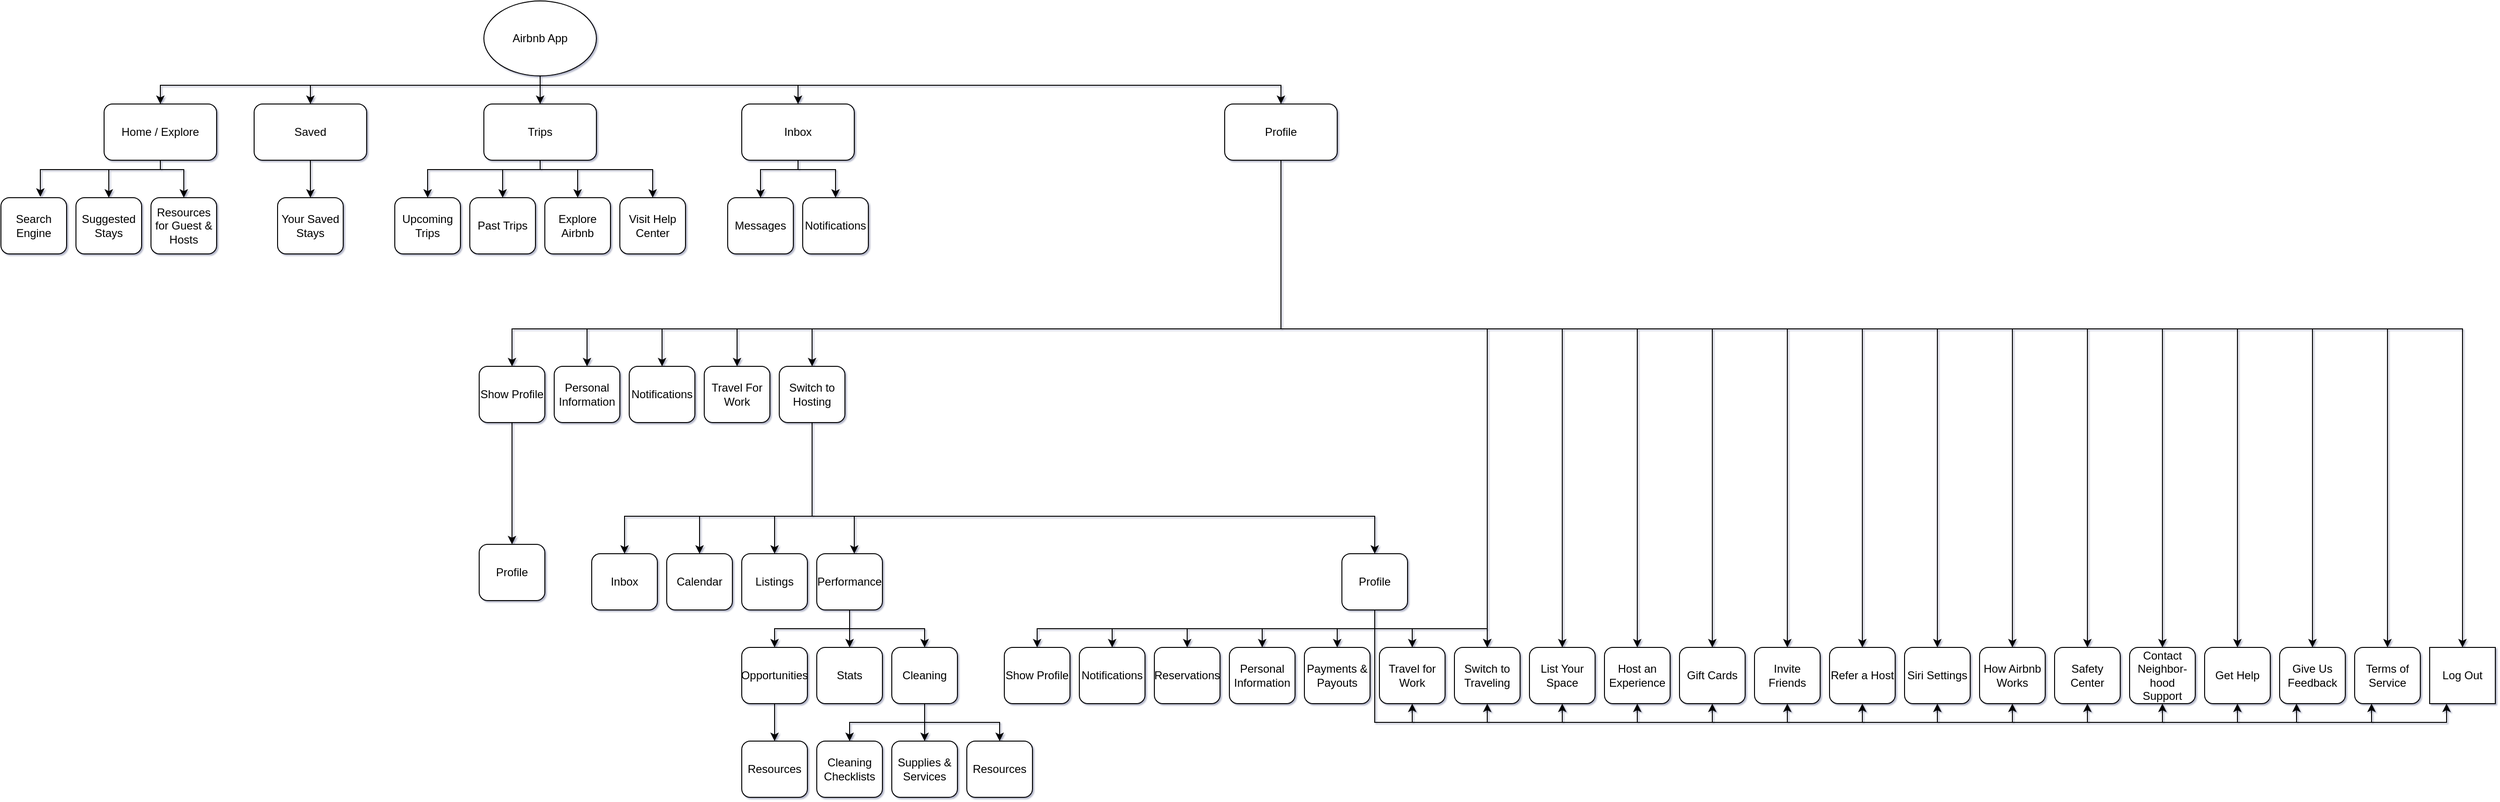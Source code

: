 <mxfile version="14.4.2" type="github">
  <diagram id="4nkO9qOmHx8bbRtUlVCW" name="Page-1">
    <mxGraphModel dx="3855" dy="1923" grid="0" gridSize="10" guides="1" tooltips="1" connect="1" arrows="1" fold="1" page="1" pageScale="1" pageWidth="300" pageHeight="350" math="0" shadow="1">
      <root>
        <mxCell id="0" />
        <mxCell id="1" parent="0" />
        <mxCell id="vv1z8L2qctmy59TaC0D9-57" style="edgeStyle=orthogonalEdgeStyle;rounded=0;orthogonalLoop=1;jettySize=auto;html=1;exitX=0.5;exitY=1;exitDx=0;exitDy=0;" edge="1" parent="1" source="vv1z8L2qctmy59TaC0D9-1" target="vv1z8L2qctmy59TaC0D9-5">
          <mxGeometry relative="1" as="geometry" />
        </mxCell>
        <mxCell id="vv1z8L2qctmy59TaC0D9-58" style="edgeStyle=orthogonalEdgeStyle;rounded=0;orthogonalLoop=1;jettySize=auto;html=1;exitX=0.5;exitY=1;exitDx=0;exitDy=0;entryX=0.5;entryY=0;entryDx=0;entryDy=0;" edge="1" parent="1" source="vv1z8L2qctmy59TaC0D9-1" target="vv1z8L2qctmy59TaC0D9-3">
          <mxGeometry relative="1" as="geometry">
            <Array as="points">
              <mxPoint x="420" y="140" />
              <mxPoint x="15" y="140" />
            </Array>
          </mxGeometry>
        </mxCell>
        <mxCell id="vv1z8L2qctmy59TaC0D9-60" style="edgeStyle=orthogonalEdgeStyle;rounded=0;orthogonalLoop=1;jettySize=auto;html=1;exitX=0.5;exitY=1;exitDx=0;exitDy=0;entryX=0.5;entryY=0;entryDx=0;entryDy=0;" edge="1" parent="1" source="vv1z8L2qctmy59TaC0D9-1" target="vv1z8L2qctmy59TaC0D9-4">
          <mxGeometry relative="1" as="geometry">
            <Array as="points">
              <mxPoint x="420" y="140" />
              <mxPoint x="175" y="140" />
            </Array>
          </mxGeometry>
        </mxCell>
        <mxCell id="vv1z8L2qctmy59TaC0D9-61" style="edgeStyle=orthogonalEdgeStyle;rounded=0;orthogonalLoop=1;jettySize=auto;html=1;exitX=0.5;exitY=1;exitDx=0;exitDy=0;" edge="1" parent="1" source="vv1z8L2qctmy59TaC0D9-1" target="vv1z8L2qctmy59TaC0D9-7">
          <mxGeometry relative="1" as="geometry">
            <Array as="points">
              <mxPoint x="420" y="140" />
              <mxPoint x="1210" y="140" />
            </Array>
          </mxGeometry>
        </mxCell>
        <mxCell id="vv1z8L2qctmy59TaC0D9-62" style="edgeStyle=orthogonalEdgeStyle;rounded=0;orthogonalLoop=1;jettySize=auto;html=1;exitX=0.5;exitY=1;exitDx=0;exitDy=0;entryX=0.5;entryY=0;entryDx=0;entryDy=0;" edge="1" parent="1" source="vv1z8L2qctmy59TaC0D9-1" target="vv1z8L2qctmy59TaC0D9-6">
          <mxGeometry relative="1" as="geometry">
            <Array as="points">
              <mxPoint x="420" y="140" />
              <mxPoint x="695" y="140" />
            </Array>
          </mxGeometry>
        </mxCell>
        <mxCell id="vv1z8L2qctmy59TaC0D9-1" value="Airbnb App" style="ellipse;whiteSpace=wrap;html=1;" vertex="1" parent="1">
          <mxGeometry x="360" y="50" width="120" height="80" as="geometry" />
        </mxCell>
        <mxCell id="vv1z8L2qctmy59TaC0D9-11" style="edgeStyle=orthogonalEdgeStyle;rounded=0;orthogonalLoop=1;jettySize=auto;html=1;exitX=0.5;exitY=1;exitDx=0;exitDy=0;entryX=0.6;entryY=-0.017;entryDx=0;entryDy=0;entryPerimeter=0;" edge="1" parent="1" source="vv1z8L2qctmy59TaC0D9-3" target="vv1z8L2qctmy59TaC0D9-8">
          <mxGeometry relative="1" as="geometry">
            <Array as="points">
              <mxPoint x="15" y="230" />
              <mxPoint x="-113" y="230" />
            </Array>
          </mxGeometry>
        </mxCell>
        <mxCell id="vv1z8L2qctmy59TaC0D9-12" style="edgeStyle=orthogonalEdgeStyle;rounded=0;orthogonalLoop=1;jettySize=auto;html=1;exitX=0.5;exitY=1;exitDx=0;exitDy=0;entryX=0.5;entryY=0;entryDx=0;entryDy=0;" edge="1" parent="1" source="vv1z8L2qctmy59TaC0D9-3" target="vv1z8L2qctmy59TaC0D9-9">
          <mxGeometry relative="1" as="geometry">
            <Array as="points">
              <mxPoint x="15" y="230" />
              <mxPoint x="-40" y="230" />
            </Array>
          </mxGeometry>
        </mxCell>
        <mxCell id="vv1z8L2qctmy59TaC0D9-15" style="edgeStyle=orthogonalEdgeStyle;rounded=0;orthogonalLoop=1;jettySize=auto;html=1;exitX=0.5;exitY=1;exitDx=0;exitDy=0;" edge="1" parent="1" source="vv1z8L2qctmy59TaC0D9-3" target="vv1z8L2qctmy59TaC0D9-10">
          <mxGeometry relative="1" as="geometry">
            <Array as="points">
              <mxPoint x="15" y="230" />
              <mxPoint x="40" y="230" />
            </Array>
          </mxGeometry>
        </mxCell>
        <mxCell id="vv1z8L2qctmy59TaC0D9-3" value="Home / Explore" style="rounded=1;whiteSpace=wrap;html=1;" vertex="1" parent="1">
          <mxGeometry x="-45" y="160" width="120" height="60" as="geometry" />
        </mxCell>
        <mxCell id="vv1z8L2qctmy59TaC0D9-56" style="edgeStyle=orthogonalEdgeStyle;rounded=0;orthogonalLoop=1;jettySize=auto;html=1;exitX=0.5;exitY=1;exitDx=0;exitDy=0;entryX=0.5;entryY=0;entryDx=0;entryDy=0;" edge="1" parent="1" source="vv1z8L2qctmy59TaC0D9-4" target="vv1z8L2qctmy59TaC0D9-16">
          <mxGeometry relative="1" as="geometry" />
        </mxCell>
        <mxCell id="vv1z8L2qctmy59TaC0D9-4" value="Saved" style="rounded=1;whiteSpace=wrap;html=1;" vertex="1" parent="1">
          <mxGeometry x="115" y="160" width="120" height="60" as="geometry" />
        </mxCell>
        <mxCell id="vv1z8L2qctmy59TaC0D9-59" value="" style="edgeStyle=orthogonalEdgeStyle;rounded=0;orthogonalLoop=1;jettySize=auto;html=1;" edge="1" parent="1" source="vv1z8L2qctmy59TaC0D9-5" target="vv1z8L2qctmy59TaC0D9-18">
          <mxGeometry relative="1" as="geometry">
            <Array as="points">
              <mxPoint x="420" y="230" />
              <mxPoint x="380" y="230" />
            </Array>
          </mxGeometry>
        </mxCell>
        <mxCell id="vv1z8L2qctmy59TaC0D9-63" style="edgeStyle=orthogonalEdgeStyle;rounded=0;orthogonalLoop=1;jettySize=auto;html=1;exitX=0.5;exitY=1;exitDx=0;exitDy=0;entryX=0.5;entryY=0;entryDx=0;entryDy=0;" edge="1" parent="1" source="vv1z8L2qctmy59TaC0D9-5" target="vv1z8L2qctmy59TaC0D9-17">
          <mxGeometry relative="1" as="geometry">
            <Array as="points">
              <mxPoint x="420" y="230" />
              <mxPoint x="300" y="230" />
            </Array>
          </mxGeometry>
        </mxCell>
        <mxCell id="vv1z8L2qctmy59TaC0D9-64" style="edgeStyle=orthogonalEdgeStyle;rounded=0;orthogonalLoop=1;jettySize=auto;html=1;exitX=0.5;exitY=1;exitDx=0;exitDy=0;entryX=0.5;entryY=0;entryDx=0;entryDy=0;" edge="1" parent="1" source="vv1z8L2qctmy59TaC0D9-5" target="vv1z8L2qctmy59TaC0D9-19">
          <mxGeometry relative="1" as="geometry">
            <Array as="points">
              <mxPoint x="420" y="230" />
              <mxPoint x="460" y="230" />
            </Array>
          </mxGeometry>
        </mxCell>
        <mxCell id="vv1z8L2qctmy59TaC0D9-65" style="edgeStyle=orthogonalEdgeStyle;rounded=0;orthogonalLoop=1;jettySize=auto;html=1;exitX=0.5;exitY=1;exitDx=0;exitDy=0;entryX=0.5;entryY=0;entryDx=0;entryDy=0;" edge="1" parent="1" source="vv1z8L2qctmy59TaC0D9-5" target="vv1z8L2qctmy59TaC0D9-20">
          <mxGeometry relative="1" as="geometry">
            <Array as="points">
              <mxPoint x="420" y="230" />
              <mxPoint x="540" y="230" />
            </Array>
          </mxGeometry>
        </mxCell>
        <mxCell id="vv1z8L2qctmy59TaC0D9-5" value="Trips" style="rounded=1;whiteSpace=wrap;html=1;" vertex="1" parent="1">
          <mxGeometry x="360" y="160" width="120" height="60" as="geometry" />
        </mxCell>
        <mxCell id="vv1z8L2qctmy59TaC0D9-66" style="edgeStyle=orthogonalEdgeStyle;rounded=0;orthogonalLoop=1;jettySize=auto;html=1;entryX=0.5;entryY=0;entryDx=0;entryDy=0;" edge="1" parent="1" target="vv1z8L2qctmy59TaC0D9-21">
          <mxGeometry relative="1" as="geometry">
            <mxPoint x="695" y="230" as="sourcePoint" />
            <Array as="points">
              <mxPoint x="695" y="230" />
              <mxPoint x="655" y="230" />
            </Array>
          </mxGeometry>
        </mxCell>
        <mxCell id="vv1z8L2qctmy59TaC0D9-67" style="edgeStyle=orthogonalEdgeStyle;rounded=0;orthogonalLoop=1;jettySize=auto;html=1;exitX=0.5;exitY=1;exitDx=0;exitDy=0;" edge="1" parent="1" source="vv1z8L2qctmy59TaC0D9-6" target="vv1z8L2qctmy59TaC0D9-22">
          <mxGeometry relative="1" as="geometry">
            <mxPoint x="695" y="240" as="sourcePoint" />
            <Array as="points">
              <mxPoint x="695" y="230" />
              <mxPoint x="735" y="230" />
            </Array>
          </mxGeometry>
        </mxCell>
        <mxCell id="vv1z8L2qctmy59TaC0D9-6" value="Inbox" style="rounded=1;whiteSpace=wrap;html=1;" vertex="1" parent="1">
          <mxGeometry x="635" y="160" width="120" height="60" as="geometry" />
        </mxCell>
        <mxCell id="vv1z8L2qctmy59TaC0D9-68" style="edgeStyle=orthogonalEdgeStyle;rounded=0;orthogonalLoop=1;jettySize=auto;html=1;exitX=0.5;exitY=1;exitDx=0;exitDy=0;" edge="1" parent="1" source="vv1z8L2qctmy59TaC0D9-7" target="vv1z8L2qctmy59TaC0D9-25">
          <mxGeometry relative="1" as="geometry">
            <Array as="points">
              <mxPoint x="1210" y="400" />
              <mxPoint x="390" y="400" />
            </Array>
          </mxGeometry>
        </mxCell>
        <mxCell id="vv1z8L2qctmy59TaC0D9-69" style="edgeStyle=orthogonalEdgeStyle;rounded=0;orthogonalLoop=1;jettySize=auto;html=1;exitX=0.5;exitY=1;exitDx=0;exitDy=0;entryX=0.5;entryY=0;entryDx=0;entryDy=0;" edge="1" parent="1" source="vv1z8L2qctmy59TaC0D9-7" target="vv1z8L2qctmy59TaC0D9-23">
          <mxGeometry relative="1" as="geometry">
            <Array as="points">
              <mxPoint x="1210" y="400" />
              <mxPoint x="470" y="400" />
            </Array>
          </mxGeometry>
        </mxCell>
        <mxCell id="vv1z8L2qctmy59TaC0D9-70" style="edgeStyle=orthogonalEdgeStyle;rounded=0;orthogonalLoop=1;jettySize=auto;html=1;exitX=0.5;exitY=1;exitDx=0;exitDy=0;" edge="1" parent="1" source="vv1z8L2qctmy59TaC0D9-7" target="vv1z8L2qctmy59TaC0D9-31">
          <mxGeometry relative="1" as="geometry">
            <Array as="points">
              <mxPoint x="1210" y="400" />
              <mxPoint x="550" y="400" />
            </Array>
          </mxGeometry>
        </mxCell>
        <mxCell id="vv1z8L2qctmy59TaC0D9-71" style="edgeStyle=orthogonalEdgeStyle;rounded=0;orthogonalLoop=1;jettySize=auto;html=1;exitX=0.5;exitY=1;exitDx=0;exitDy=0;" edge="1" parent="1" source="vv1z8L2qctmy59TaC0D9-7" target="vv1z8L2qctmy59TaC0D9-33">
          <mxGeometry relative="1" as="geometry">
            <Array as="points">
              <mxPoint x="1210" y="400" />
              <mxPoint x="630" y="400" />
            </Array>
          </mxGeometry>
        </mxCell>
        <mxCell id="vv1z8L2qctmy59TaC0D9-72" style="edgeStyle=orthogonalEdgeStyle;rounded=0;orthogonalLoop=1;jettySize=auto;html=1;exitX=0.5;exitY=1;exitDx=0;exitDy=0;" edge="1" parent="1" source="vv1z8L2qctmy59TaC0D9-7" target="vv1z8L2qctmy59TaC0D9-34">
          <mxGeometry relative="1" as="geometry">
            <Array as="points">
              <mxPoint x="1210" y="400" />
              <mxPoint x="710" y="400" />
            </Array>
          </mxGeometry>
        </mxCell>
        <mxCell id="vv1z8L2qctmy59TaC0D9-73" style="edgeStyle=orthogonalEdgeStyle;rounded=0;orthogonalLoop=1;jettySize=auto;html=1;exitX=0.5;exitY=1;exitDx=0;exitDy=0;" edge="1" parent="1" source="vv1z8L2qctmy59TaC0D9-7" target="vv1z8L2qctmy59TaC0D9-35">
          <mxGeometry relative="1" as="geometry">
            <Array as="points">
              <mxPoint x="1210" y="400" />
              <mxPoint x="1430" y="400" />
            </Array>
          </mxGeometry>
        </mxCell>
        <mxCell id="vv1z8L2qctmy59TaC0D9-74" style="edgeStyle=orthogonalEdgeStyle;rounded=0;orthogonalLoop=1;jettySize=auto;html=1;exitX=0.5;exitY=1;exitDx=0;exitDy=0;" edge="1" parent="1" source="vv1z8L2qctmy59TaC0D9-7" target="vv1z8L2qctmy59TaC0D9-36">
          <mxGeometry relative="1" as="geometry">
            <Array as="points">
              <mxPoint x="1210" y="400" />
              <mxPoint x="1510" y="400" />
            </Array>
          </mxGeometry>
        </mxCell>
        <mxCell id="vv1z8L2qctmy59TaC0D9-75" style="edgeStyle=orthogonalEdgeStyle;rounded=0;orthogonalLoop=1;jettySize=auto;html=1;exitX=0.5;exitY=1;exitDx=0;exitDy=0;" edge="1" parent="1" source="vv1z8L2qctmy59TaC0D9-7" target="vv1z8L2qctmy59TaC0D9-37">
          <mxGeometry relative="1" as="geometry">
            <Array as="points">
              <mxPoint x="1210" y="400" />
              <mxPoint x="1590" y="400" />
            </Array>
          </mxGeometry>
        </mxCell>
        <mxCell id="vv1z8L2qctmy59TaC0D9-76" style="edgeStyle=orthogonalEdgeStyle;rounded=0;orthogonalLoop=1;jettySize=auto;html=1;exitX=0.5;exitY=1;exitDx=0;exitDy=0;" edge="1" parent="1" source="vv1z8L2qctmy59TaC0D9-7" target="vv1z8L2qctmy59TaC0D9-38">
          <mxGeometry relative="1" as="geometry">
            <Array as="points">
              <mxPoint x="1210" y="400" />
              <mxPoint x="1670" y="400" />
            </Array>
          </mxGeometry>
        </mxCell>
        <mxCell id="vv1z8L2qctmy59TaC0D9-77" style="edgeStyle=orthogonalEdgeStyle;rounded=0;orthogonalLoop=1;jettySize=auto;html=1;exitX=0.5;exitY=1;exitDx=0;exitDy=0;entryX=0.5;entryY=0;entryDx=0;entryDy=0;" edge="1" parent="1" source="vv1z8L2qctmy59TaC0D9-7" target="vv1z8L2qctmy59TaC0D9-32">
          <mxGeometry relative="1" as="geometry">
            <Array as="points">
              <mxPoint x="1210" y="400" />
              <mxPoint x="1750" y="400" />
            </Array>
          </mxGeometry>
        </mxCell>
        <mxCell id="vv1z8L2qctmy59TaC0D9-78" style="edgeStyle=orthogonalEdgeStyle;rounded=0;orthogonalLoop=1;jettySize=auto;html=1;exitX=0.5;exitY=1;exitDx=0;exitDy=0;" edge="1" parent="1" source="vv1z8L2qctmy59TaC0D9-7" target="vv1z8L2qctmy59TaC0D9-30">
          <mxGeometry relative="1" as="geometry">
            <Array as="points">
              <mxPoint x="1210" y="400" />
              <mxPoint x="1830" y="400" />
            </Array>
          </mxGeometry>
        </mxCell>
        <mxCell id="vv1z8L2qctmy59TaC0D9-79" style="edgeStyle=orthogonalEdgeStyle;rounded=0;orthogonalLoop=1;jettySize=auto;html=1;exitX=0.5;exitY=1;exitDx=0;exitDy=0;" edge="1" parent="1" source="vv1z8L2qctmy59TaC0D9-7" target="vv1z8L2qctmy59TaC0D9-29">
          <mxGeometry relative="1" as="geometry">
            <Array as="points">
              <mxPoint x="1210" y="400" />
              <mxPoint x="1910" y="400" />
            </Array>
          </mxGeometry>
        </mxCell>
        <mxCell id="vv1z8L2qctmy59TaC0D9-80" style="edgeStyle=orthogonalEdgeStyle;rounded=0;orthogonalLoop=1;jettySize=auto;html=1;exitX=0.5;exitY=1;exitDx=0;exitDy=0;" edge="1" parent="1" source="vv1z8L2qctmy59TaC0D9-7" target="vv1z8L2qctmy59TaC0D9-28">
          <mxGeometry relative="1" as="geometry">
            <Array as="points">
              <mxPoint x="1210" y="400" />
              <mxPoint x="1990" y="400" />
            </Array>
          </mxGeometry>
        </mxCell>
        <mxCell id="vv1z8L2qctmy59TaC0D9-81" style="edgeStyle=orthogonalEdgeStyle;rounded=0;orthogonalLoop=1;jettySize=auto;html=1;exitX=0.5;exitY=1;exitDx=0;exitDy=0;" edge="1" parent="1" source="vv1z8L2qctmy59TaC0D9-7" target="vv1z8L2qctmy59TaC0D9-24">
          <mxGeometry relative="1" as="geometry">
            <Array as="points">
              <mxPoint x="1210" y="400" />
              <mxPoint x="2070" y="400" />
            </Array>
          </mxGeometry>
        </mxCell>
        <mxCell id="vv1z8L2qctmy59TaC0D9-82" style="edgeStyle=orthogonalEdgeStyle;rounded=0;orthogonalLoop=1;jettySize=auto;html=1;exitX=0.5;exitY=1;exitDx=0;exitDy=0;" edge="1" parent="1" source="vv1z8L2qctmy59TaC0D9-7" target="vv1z8L2qctmy59TaC0D9-26">
          <mxGeometry relative="1" as="geometry">
            <Array as="points">
              <mxPoint x="1210" y="400" />
              <mxPoint x="2150" y="400" />
            </Array>
          </mxGeometry>
        </mxCell>
        <mxCell id="vv1z8L2qctmy59TaC0D9-83" style="edgeStyle=orthogonalEdgeStyle;rounded=0;orthogonalLoop=1;jettySize=auto;html=1;exitX=0.5;exitY=1;exitDx=0;exitDy=0;" edge="1" parent="1" source="vv1z8L2qctmy59TaC0D9-7" target="vv1z8L2qctmy59TaC0D9-27">
          <mxGeometry relative="1" as="geometry">
            <Array as="points">
              <mxPoint x="1210" y="400" />
              <mxPoint x="2230" y="400" />
            </Array>
          </mxGeometry>
        </mxCell>
        <mxCell id="vv1z8L2qctmy59TaC0D9-84" style="edgeStyle=orthogonalEdgeStyle;rounded=0;orthogonalLoop=1;jettySize=auto;html=1;exitX=0.5;exitY=1;exitDx=0;exitDy=0;" edge="1" parent="1" source="vv1z8L2qctmy59TaC0D9-7" target="vv1z8L2qctmy59TaC0D9-42">
          <mxGeometry relative="1" as="geometry">
            <Array as="points">
              <mxPoint x="1210" y="400" />
              <mxPoint x="2310" y="400" />
            </Array>
          </mxGeometry>
        </mxCell>
        <mxCell id="vv1z8L2qctmy59TaC0D9-85" style="edgeStyle=orthogonalEdgeStyle;rounded=0;orthogonalLoop=1;jettySize=auto;html=1;exitX=0.5;exitY=1;exitDx=0;exitDy=0;" edge="1" parent="1" source="vv1z8L2qctmy59TaC0D9-7" target="vv1z8L2qctmy59TaC0D9-39">
          <mxGeometry relative="1" as="geometry">
            <Array as="points">
              <mxPoint x="1210" y="400" />
              <mxPoint x="2390" y="400" />
            </Array>
          </mxGeometry>
        </mxCell>
        <mxCell id="vv1z8L2qctmy59TaC0D9-86" style="edgeStyle=orthogonalEdgeStyle;rounded=0;orthogonalLoop=1;jettySize=auto;html=1;exitX=0.5;exitY=1;exitDx=0;exitDy=0;entryX=0.5;entryY=0;entryDx=0;entryDy=0;" edge="1" parent="1" source="vv1z8L2qctmy59TaC0D9-7">
          <mxGeometry relative="1" as="geometry">
            <mxPoint x="2470" y="740" as="targetPoint" />
            <Array as="points">
              <mxPoint x="1210" y="400" />
              <mxPoint x="2470" y="400" />
            </Array>
          </mxGeometry>
        </mxCell>
        <mxCell id="vv1z8L2qctmy59TaC0D9-7" value="Profile" style="rounded=1;whiteSpace=wrap;html=1;" vertex="1" parent="1">
          <mxGeometry x="1150" y="160" width="120" height="60" as="geometry" />
        </mxCell>
        <mxCell id="vv1z8L2qctmy59TaC0D9-8" value="Search Engine" style="rounded=1;whiteSpace=wrap;html=1;" vertex="1" parent="1">
          <mxGeometry x="-155" y="260" width="70" height="60" as="geometry" />
        </mxCell>
        <mxCell id="vv1z8L2qctmy59TaC0D9-9" value="Suggested Stays" style="rounded=1;whiteSpace=wrap;html=1;" vertex="1" parent="1">
          <mxGeometry x="-75" y="260" width="70" height="60" as="geometry" />
        </mxCell>
        <mxCell id="vv1z8L2qctmy59TaC0D9-10" value="Resources for Guest &amp;amp; Hosts" style="rounded=1;whiteSpace=wrap;html=1;" vertex="1" parent="1">
          <mxGeometry x="5" y="260" width="70" height="60" as="geometry" />
        </mxCell>
        <mxCell id="vv1z8L2qctmy59TaC0D9-16" value="Your Saved Stays" style="rounded=1;whiteSpace=wrap;html=1;" vertex="1" parent="1">
          <mxGeometry x="140" y="260" width="70" height="60" as="geometry" />
        </mxCell>
        <mxCell id="vv1z8L2qctmy59TaC0D9-17" value="Upcoming Trips" style="rounded=1;whiteSpace=wrap;html=1;" vertex="1" parent="1">
          <mxGeometry x="265" y="260" width="70" height="60" as="geometry" />
        </mxCell>
        <mxCell id="vv1z8L2qctmy59TaC0D9-18" value="Past Trips" style="rounded=1;whiteSpace=wrap;html=1;" vertex="1" parent="1">
          <mxGeometry x="345" y="260" width="70" height="60" as="geometry" />
        </mxCell>
        <mxCell id="vv1z8L2qctmy59TaC0D9-19" value="Explore Airbnb" style="rounded=1;whiteSpace=wrap;html=1;" vertex="1" parent="1">
          <mxGeometry x="425" y="260" width="70" height="60" as="geometry" />
        </mxCell>
        <mxCell id="vv1z8L2qctmy59TaC0D9-20" value="Visit Help Center" style="rounded=1;whiteSpace=wrap;html=1;" vertex="1" parent="1">
          <mxGeometry x="505" y="260" width="70" height="60" as="geometry" />
        </mxCell>
        <mxCell id="vv1z8L2qctmy59TaC0D9-21" value="Messages" style="rounded=1;whiteSpace=wrap;html=1;" vertex="1" parent="1">
          <mxGeometry x="620" y="260" width="70" height="60" as="geometry" />
        </mxCell>
        <mxCell id="vv1z8L2qctmy59TaC0D9-22" value="Notifications" style="rounded=1;whiteSpace=wrap;html=1;" vertex="1" parent="1">
          <mxGeometry x="700" y="260" width="70" height="60" as="geometry" />
        </mxCell>
        <mxCell id="vv1z8L2qctmy59TaC0D9-23" value="Personal Information" style="rounded=1;whiteSpace=wrap;html=1;" vertex="1" parent="1">
          <mxGeometry x="435" y="440" width="70" height="60" as="geometry" />
        </mxCell>
        <mxCell id="vv1z8L2qctmy59TaC0D9-24" value="Safety Center" style="rounded=1;whiteSpace=wrap;html=1;" vertex="1" parent="1">
          <mxGeometry x="2035" y="740" width="70" height="60" as="geometry" />
        </mxCell>
        <mxCell id="vv1z8L2qctmy59TaC0D9-87" style="edgeStyle=orthogonalEdgeStyle;rounded=0;orthogonalLoop=1;jettySize=auto;html=1;exitX=0.5;exitY=1;exitDx=0;exitDy=0;" edge="1" parent="1" source="vv1z8L2qctmy59TaC0D9-25" target="vv1z8L2qctmy59TaC0D9-43">
          <mxGeometry relative="1" as="geometry" />
        </mxCell>
        <mxCell id="vv1z8L2qctmy59TaC0D9-25" value="Show Profile" style="rounded=1;whiteSpace=wrap;html=1;" vertex="1" parent="1">
          <mxGeometry x="355" y="440" width="70" height="60" as="geometry" />
        </mxCell>
        <mxCell id="vv1z8L2qctmy59TaC0D9-26" value="Contact Neighbor-hood Support" style="rounded=1;whiteSpace=wrap;html=1;" vertex="1" parent="1">
          <mxGeometry x="2115" y="740" width="70" height="60" as="geometry" />
        </mxCell>
        <mxCell id="vv1z8L2qctmy59TaC0D9-27" value="Get Help" style="rounded=1;whiteSpace=wrap;html=1;" vertex="1" parent="1">
          <mxGeometry x="2195" y="740" width="70" height="60" as="geometry" />
        </mxCell>
        <mxCell id="vv1z8L2qctmy59TaC0D9-28" value="How Airbnb Works" style="rounded=1;whiteSpace=wrap;html=1;" vertex="1" parent="1">
          <mxGeometry x="1955" y="740" width="70" height="60" as="geometry" />
        </mxCell>
        <mxCell id="vv1z8L2qctmy59TaC0D9-29" value="Siri Settings" style="rounded=1;whiteSpace=wrap;html=1;" vertex="1" parent="1">
          <mxGeometry x="1875" y="740" width="70" height="60" as="geometry" />
        </mxCell>
        <mxCell id="vv1z8L2qctmy59TaC0D9-30" value="Refer a Host" style="rounded=1;whiteSpace=wrap;html=1;" vertex="1" parent="1">
          <mxGeometry x="1795" y="740" width="70" height="60" as="geometry" />
        </mxCell>
        <mxCell id="vv1z8L2qctmy59TaC0D9-31" value="Notifications" style="rounded=1;whiteSpace=wrap;html=1;" vertex="1" parent="1">
          <mxGeometry x="515" y="440" width="70" height="60" as="geometry" />
        </mxCell>
        <mxCell id="vv1z8L2qctmy59TaC0D9-32" value="Invite Friends" style="rounded=1;whiteSpace=wrap;html=1;" vertex="1" parent="1">
          <mxGeometry x="1715" y="740" width="70" height="60" as="geometry" />
        </mxCell>
        <mxCell id="vv1z8L2qctmy59TaC0D9-33" value="Travel For Work" style="rounded=1;whiteSpace=wrap;html=1;" vertex="1" parent="1">
          <mxGeometry x="595" y="440" width="70" height="60" as="geometry" />
        </mxCell>
        <mxCell id="vv1z8L2qctmy59TaC0D9-88" style="edgeStyle=orthogonalEdgeStyle;rounded=0;orthogonalLoop=1;jettySize=auto;html=1;exitX=0.5;exitY=1;exitDx=0;exitDy=0;" edge="1" parent="1" source="vv1z8L2qctmy59TaC0D9-34" target="vv1z8L2qctmy59TaC0D9-44">
          <mxGeometry relative="1" as="geometry">
            <Array as="points">
              <mxPoint x="710" y="600" />
              <mxPoint x="510" y="600" />
            </Array>
          </mxGeometry>
        </mxCell>
        <mxCell id="vv1z8L2qctmy59TaC0D9-89" style="edgeStyle=orthogonalEdgeStyle;rounded=0;orthogonalLoop=1;jettySize=auto;html=1;exitX=0.5;exitY=1;exitDx=0;exitDy=0;" edge="1" parent="1" source="vv1z8L2qctmy59TaC0D9-34" target="vv1z8L2qctmy59TaC0D9-45">
          <mxGeometry relative="1" as="geometry">
            <Array as="points">
              <mxPoint x="710" y="600" />
              <mxPoint x="590" y="600" />
            </Array>
          </mxGeometry>
        </mxCell>
        <mxCell id="vv1z8L2qctmy59TaC0D9-90" style="edgeStyle=orthogonalEdgeStyle;rounded=0;orthogonalLoop=1;jettySize=auto;html=1;exitX=0.5;exitY=1;exitDx=0;exitDy=0;" edge="1" parent="1" source="vv1z8L2qctmy59TaC0D9-34" target="vv1z8L2qctmy59TaC0D9-46">
          <mxGeometry relative="1" as="geometry">
            <Array as="points">
              <mxPoint x="710" y="600" />
              <mxPoint x="670" y="600" />
            </Array>
          </mxGeometry>
        </mxCell>
        <mxCell id="vv1z8L2qctmy59TaC0D9-91" style="edgeStyle=orthogonalEdgeStyle;rounded=0;orthogonalLoop=1;jettySize=auto;html=1;exitX=0.5;exitY=1;exitDx=0;exitDy=0;" edge="1" parent="1" source="vv1z8L2qctmy59TaC0D9-34" target="vv1z8L2qctmy59TaC0D9-47">
          <mxGeometry relative="1" as="geometry">
            <Array as="points">
              <mxPoint x="710" y="600" />
              <mxPoint x="755" y="600" />
            </Array>
          </mxGeometry>
        </mxCell>
        <mxCell id="vv1z8L2qctmy59TaC0D9-92" style="edgeStyle=orthogonalEdgeStyle;rounded=0;orthogonalLoop=1;jettySize=auto;html=1;exitX=0.5;exitY=1;exitDx=0;exitDy=0;" edge="1" parent="1" source="vv1z8L2qctmy59TaC0D9-34" target="vv1z8L2qctmy59TaC0D9-48">
          <mxGeometry relative="1" as="geometry">
            <mxPoint x="810" y="550" as="sourcePoint" />
            <Array as="points">
              <mxPoint x="710" y="600" />
              <mxPoint x="1310" y="600" />
            </Array>
          </mxGeometry>
        </mxCell>
        <mxCell id="vv1z8L2qctmy59TaC0D9-34" value="Switch to Hosting" style="rounded=1;whiteSpace=wrap;html=1;" vertex="1" parent="1">
          <mxGeometry x="675" y="440" width="70" height="60" as="geometry" />
        </mxCell>
        <mxCell id="vv1z8L2qctmy59TaC0D9-35" value="Switch to Traveling" style="rounded=1;whiteSpace=wrap;html=1;" vertex="1" parent="1">
          <mxGeometry x="1395" y="740" width="70" height="60" as="geometry" />
        </mxCell>
        <mxCell id="vv1z8L2qctmy59TaC0D9-36" value="List Your Space" style="rounded=1;whiteSpace=wrap;html=1;" vertex="1" parent="1">
          <mxGeometry x="1475" y="740" width="70" height="60" as="geometry" />
        </mxCell>
        <mxCell id="vv1z8L2qctmy59TaC0D9-37" value="Host an Experience" style="rounded=1;whiteSpace=wrap;html=1;" vertex="1" parent="1">
          <mxGeometry x="1555" y="740" width="70" height="60" as="geometry" />
        </mxCell>
        <mxCell id="vv1z8L2qctmy59TaC0D9-38" value="Gift Cards" style="rounded=1;whiteSpace=wrap;html=1;" vertex="1" parent="1">
          <mxGeometry x="1635" y="740" width="70" height="60" as="geometry" />
        </mxCell>
        <mxCell id="vv1z8L2qctmy59TaC0D9-39" value="Terms of Service" style="rounded=1;whiteSpace=wrap;html=1;" vertex="1" parent="1">
          <mxGeometry x="2355" y="740" width="70" height="60" as="geometry" />
        </mxCell>
        <mxCell id="vv1z8L2qctmy59TaC0D9-42" value="Give Us Feedback" style="rounded=1;whiteSpace=wrap;html=1;" vertex="1" parent="1">
          <mxGeometry x="2275" y="740" width="70" height="60" as="geometry" />
        </mxCell>
        <mxCell id="vv1z8L2qctmy59TaC0D9-43" value="Profile" style="rounded=1;whiteSpace=wrap;html=1;" vertex="1" parent="1">
          <mxGeometry x="355" y="630" width="70" height="60" as="geometry" />
        </mxCell>
        <mxCell id="vv1z8L2qctmy59TaC0D9-44" value="Inbox" style="rounded=1;whiteSpace=wrap;html=1;" vertex="1" parent="1">
          <mxGeometry x="475" y="640" width="70" height="60" as="geometry" />
        </mxCell>
        <mxCell id="vv1z8L2qctmy59TaC0D9-45" value="Calendar" style="rounded=1;whiteSpace=wrap;html=1;" vertex="1" parent="1">
          <mxGeometry x="555" y="640" width="70" height="60" as="geometry" />
        </mxCell>
        <mxCell id="vv1z8L2qctmy59TaC0D9-46" value="Listings" style="rounded=1;whiteSpace=wrap;html=1;" vertex="1" parent="1">
          <mxGeometry x="635" y="640" width="70" height="60" as="geometry" />
        </mxCell>
        <mxCell id="vv1z8L2qctmy59TaC0D9-93" style="edgeStyle=orthogonalEdgeStyle;rounded=0;orthogonalLoop=1;jettySize=auto;html=1;exitX=0.5;exitY=1;exitDx=0;exitDy=0;" edge="1" parent="1" source="vv1z8L2qctmy59TaC0D9-47" target="vv1z8L2qctmy59TaC0D9-51">
          <mxGeometry relative="1" as="geometry" />
        </mxCell>
        <mxCell id="vv1z8L2qctmy59TaC0D9-94" style="edgeStyle=orthogonalEdgeStyle;rounded=0;orthogonalLoop=1;jettySize=auto;html=1;exitX=0.5;exitY=1;exitDx=0;exitDy=0;" edge="1" parent="1" source="vv1z8L2qctmy59TaC0D9-47" target="vv1z8L2qctmy59TaC0D9-49">
          <mxGeometry relative="1" as="geometry" />
        </mxCell>
        <mxCell id="vv1z8L2qctmy59TaC0D9-95" style="edgeStyle=orthogonalEdgeStyle;rounded=0;orthogonalLoop=1;jettySize=auto;html=1;exitX=0.5;exitY=1;exitDx=0;exitDy=0;" edge="1" parent="1" source="vv1z8L2qctmy59TaC0D9-47" target="vv1z8L2qctmy59TaC0D9-50">
          <mxGeometry relative="1" as="geometry" />
        </mxCell>
        <mxCell id="vv1z8L2qctmy59TaC0D9-47" value="Performance" style="rounded=1;whiteSpace=wrap;html=1;" vertex="1" parent="1">
          <mxGeometry x="715" y="640" width="70" height="60" as="geometry" />
        </mxCell>
        <mxCell id="vv1z8L2qctmy59TaC0D9-107" style="edgeStyle=orthogonalEdgeStyle;rounded=0;orthogonalLoop=1;jettySize=auto;html=1;exitX=0.5;exitY=1;exitDx=0;exitDy=0;entryX=0.5;entryY=0;entryDx=0;entryDy=0;" edge="1" parent="1" source="vv1z8L2qctmy59TaC0D9-48" target="vv1z8L2qctmy59TaC0D9-101">
          <mxGeometry relative="1" as="geometry">
            <Array as="points">
              <mxPoint x="1310" y="720" />
              <mxPoint x="950" y="720" />
            </Array>
          </mxGeometry>
        </mxCell>
        <mxCell id="vv1z8L2qctmy59TaC0D9-108" style="edgeStyle=orthogonalEdgeStyle;rounded=0;orthogonalLoop=1;jettySize=auto;html=1;exitX=0.5;exitY=1;exitDx=0;exitDy=0;entryX=0.5;entryY=0;entryDx=0;entryDy=0;" edge="1" parent="1" source="vv1z8L2qctmy59TaC0D9-48" target="vv1z8L2qctmy59TaC0D9-102">
          <mxGeometry relative="1" as="geometry">
            <Array as="points">
              <mxPoint x="1310" y="720" />
              <mxPoint x="1030" y="720" />
            </Array>
          </mxGeometry>
        </mxCell>
        <mxCell id="vv1z8L2qctmy59TaC0D9-109" style="edgeStyle=orthogonalEdgeStyle;rounded=0;orthogonalLoop=1;jettySize=auto;html=1;exitX=0.5;exitY=1;exitDx=0;exitDy=0;entryX=0.5;entryY=0;entryDx=0;entryDy=0;" edge="1" parent="1" source="vv1z8L2qctmy59TaC0D9-48" target="vv1z8L2qctmy59TaC0D9-103">
          <mxGeometry relative="1" as="geometry">
            <Array as="points">
              <mxPoint x="1310" y="720" />
              <mxPoint x="1110" y="720" />
            </Array>
          </mxGeometry>
        </mxCell>
        <mxCell id="vv1z8L2qctmy59TaC0D9-110" style="edgeStyle=orthogonalEdgeStyle;rounded=0;orthogonalLoop=1;jettySize=auto;html=1;exitX=0.5;exitY=1;exitDx=0;exitDy=0;entryX=0.5;entryY=0;entryDx=0;entryDy=0;" edge="1" parent="1" source="vv1z8L2qctmy59TaC0D9-48" target="vv1z8L2qctmy59TaC0D9-104">
          <mxGeometry relative="1" as="geometry">
            <Array as="points">
              <mxPoint x="1310" y="720" />
              <mxPoint x="1190" y="720" />
            </Array>
          </mxGeometry>
        </mxCell>
        <mxCell id="vv1z8L2qctmy59TaC0D9-111" style="edgeStyle=orthogonalEdgeStyle;rounded=0;orthogonalLoop=1;jettySize=auto;html=1;exitX=0.5;exitY=1;exitDx=0;exitDy=0;entryX=0.5;entryY=0;entryDx=0;entryDy=0;" edge="1" parent="1" source="vv1z8L2qctmy59TaC0D9-48" target="vv1z8L2qctmy59TaC0D9-105">
          <mxGeometry relative="1" as="geometry">
            <Array as="points">
              <mxPoint x="1310" y="720" />
              <mxPoint x="1270" y="720" />
            </Array>
          </mxGeometry>
        </mxCell>
        <mxCell id="vv1z8L2qctmy59TaC0D9-112" style="edgeStyle=orthogonalEdgeStyle;rounded=0;orthogonalLoop=1;jettySize=auto;html=1;exitX=0.5;exitY=1;exitDx=0;exitDy=0;entryX=0.5;entryY=0;entryDx=0;entryDy=0;" edge="1" parent="1" source="vv1z8L2qctmy59TaC0D9-48" target="vv1z8L2qctmy59TaC0D9-106">
          <mxGeometry relative="1" as="geometry">
            <Array as="points">
              <mxPoint x="1310" y="720" />
              <mxPoint x="1350" y="720" />
            </Array>
          </mxGeometry>
        </mxCell>
        <mxCell id="vv1z8L2qctmy59TaC0D9-113" style="edgeStyle=orthogonalEdgeStyle;rounded=0;orthogonalLoop=1;jettySize=auto;html=1;exitX=0.5;exitY=1;exitDx=0;exitDy=0;entryX=0.5;entryY=0;entryDx=0;entryDy=0;" edge="1" parent="1" source="vv1z8L2qctmy59TaC0D9-48" target="vv1z8L2qctmy59TaC0D9-35">
          <mxGeometry relative="1" as="geometry">
            <Array as="points">
              <mxPoint x="1310" y="720" />
              <mxPoint x="1430" y="720" />
            </Array>
          </mxGeometry>
        </mxCell>
        <mxCell id="vv1z8L2qctmy59TaC0D9-114" style="edgeStyle=orthogonalEdgeStyle;rounded=0;orthogonalLoop=1;jettySize=auto;html=1;exitX=0.5;exitY=1;exitDx=0;exitDy=0;" edge="1" parent="1" source="vv1z8L2qctmy59TaC0D9-48">
          <mxGeometry relative="1" as="geometry">
            <mxPoint x="2453" y="800" as="targetPoint" />
            <Array as="points">
              <mxPoint x="1310" y="820" />
              <mxPoint x="2453" y="820" />
            </Array>
          </mxGeometry>
        </mxCell>
        <mxCell id="vv1z8L2qctmy59TaC0D9-115" style="edgeStyle=orthogonalEdgeStyle;rounded=0;orthogonalLoop=1;jettySize=auto;html=1;exitX=0.5;exitY=1;exitDx=0;exitDy=0;" edge="1" parent="1" source="vv1z8L2qctmy59TaC0D9-48">
          <mxGeometry relative="1" as="geometry">
            <mxPoint x="2373" y="800" as="targetPoint" />
            <Array as="points">
              <mxPoint x="1310" y="820" />
              <mxPoint x="2373" y="820" />
            </Array>
          </mxGeometry>
        </mxCell>
        <mxCell id="vv1z8L2qctmy59TaC0D9-116" style="edgeStyle=orthogonalEdgeStyle;rounded=0;orthogonalLoop=1;jettySize=auto;html=1;exitX=0.5;exitY=1;exitDx=0;exitDy=0;" edge="1" parent="1" source="vv1z8L2qctmy59TaC0D9-48">
          <mxGeometry relative="1" as="geometry">
            <mxPoint x="2293" y="800" as="targetPoint" />
            <Array as="points">
              <mxPoint x="1310" y="820" />
              <mxPoint x="2293" y="820" />
            </Array>
          </mxGeometry>
        </mxCell>
        <mxCell id="vv1z8L2qctmy59TaC0D9-117" style="edgeStyle=orthogonalEdgeStyle;rounded=0;orthogonalLoop=1;jettySize=auto;html=1;exitX=0.5;exitY=1;exitDx=0;exitDy=0;entryX=0.5;entryY=1;entryDx=0;entryDy=0;" edge="1" parent="1" source="vv1z8L2qctmy59TaC0D9-48" target="vv1z8L2qctmy59TaC0D9-27">
          <mxGeometry relative="1" as="geometry" />
        </mxCell>
        <mxCell id="vv1z8L2qctmy59TaC0D9-118" style="edgeStyle=orthogonalEdgeStyle;rounded=0;orthogonalLoop=1;jettySize=auto;html=1;exitX=0.5;exitY=1;exitDx=0;exitDy=0;entryX=0.5;entryY=1;entryDx=0;entryDy=0;" edge="1" parent="1" source="vv1z8L2qctmy59TaC0D9-48" target="vv1z8L2qctmy59TaC0D9-26">
          <mxGeometry relative="1" as="geometry" />
        </mxCell>
        <mxCell id="vv1z8L2qctmy59TaC0D9-119" style="edgeStyle=orthogonalEdgeStyle;rounded=0;orthogonalLoop=1;jettySize=auto;html=1;exitX=0.5;exitY=1;exitDx=0;exitDy=0;entryX=0.5;entryY=1;entryDx=0;entryDy=0;" edge="1" parent="1" source="vv1z8L2qctmy59TaC0D9-48" target="vv1z8L2qctmy59TaC0D9-24">
          <mxGeometry relative="1" as="geometry" />
        </mxCell>
        <mxCell id="vv1z8L2qctmy59TaC0D9-120" style="edgeStyle=orthogonalEdgeStyle;rounded=0;orthogonalLoop=1;jettySize=auto;html=1;exitX=0.5;exitY=1;exitDx=0;exitDy=0;entryX=0.5;entryY=1;entryDx=0;entryDy=0;" edge="1" parent="1" source="vv1z8L2qctmy59TaC0D9-48" target="vv1z8L2qctmy59TaC0D9-28">
          <mxGeometry relative="1" as="geometry" />
        </mxCell>
        <mxCell id="vv1z8L2qctmy59TaC0D9-121" style="edgeStyle=orthogonalEdgeStyle;rounded=0;orthogonalLoop=1;jettySize=auto;html=1;exitX=0.5;exitY=1;exitDx=0;exitDy=0;entryX=0.5;entryY=1;entryDx=0;entryDy=0;" edge="1" parent="1" source="vv1z8L2qctmy59TaC0D9-48" target="vv1z8L2qctmy59TaC0D9-29">
          <mxGeometry relative="1" as="geometry" />
        </mxCell>
        <mxCell id="vv1z8L2qctmy59TaC0D9-123" style="edgeStyle=orthogonalEdgeStyle;rounded=0;orthogonalLoop=1;jettySize=auto;html=1;exitX=0.5;exitY=1;exitDx=0;exitDy=0;entryX=0.5;entryY=1;entryDx=0;entryDy=0;" edge="1" parent="1" source="vv1z8L2qctmy59TaC0D9-48" target="vv1z8L2qctmy59TaC0D9-30">
          <mxGeometry relative="1" as="geometry" />
        </mxCell>
        <mxCell id="vv1z8L2qctmy59TaC0D9-124" style="edgeStyle=orthogonalEdgeStyle;rounded=0;orthogonalLoop=1;jettySize=auto;html=1;exitX=0.5;exitY=1;exitDx=0;exitDy=0;entryX=0.5;entryY=1;entryDx=0;entryDy=0;" edge="1" parent="1" source="vv1z8L2qctmy59TaC0D9-48" target="vv1z8L2qctmy59TaC0D9-32">
          <mxGeometry relative="1" as="geometry" />
        </mxCell>
        <mxCell id="vv1z8L2qctmy59TaC0D9-125" style="edgeStyle=orthogonalEdgeStyle;rounded=0;orthogonalLoop=1;jettySize=auto;html=1;exitX=0.5;exitY=1;exitDx=0;exitDy=0;entryX=0.5;entryY=1;entryDx=0;entryDy=0;" edge="1" parent="1" source="vv1z8L2qctmy59TaC0D9-48" target="vv1z8L2qctmy59TaC0D9-38">
          <mxGeometry relative="1" as="geometry" />
        </mxCell>
        <mxCell id="vv1z8L2qctmy59TaC0D9-126" style="edgeStyle=orthogonalEdgeStyle;rounded=0;orthogonalLoop=1;jettySize=auto;html=1;exitX=0.5;exitY=1;exitDx=0;exitDy=0;entryX=0.5;entryY=1;entryDx=0;entryDy=0;" edge="1" parent="1" source="vv1z8L2qctmy59TaC0D9-48" target="vv1z8L2qctmy59TaC0D9-37">
          <mxGeometry relative="1" as="geometry" />
        </mxCell>
        <mxCell id="vv1z8L2qctmy59TaC0D9-127" style="edgeStyle=orthogonalEdgeStyle;rounded=0;orthogonalLoop=1;jettySize=auto;html=1;exitX=0.5;exitY=1;exitDx=0;exitDy=0;entryX=0.5;entryY=1;entryDx=0;entryDy=0;" edge="1" parent="1" source="vv1z8L2qctmy59TaC0D9-48" target="vv1z8L2qctmy59TaC0D9-36">
          <mxGeometry relative="1" as="geometry" />
        </mxCell>
        <mxCell id="vv1z8L2qctmy59TaC0D9-128" style="edgeStyle=orthogonalEdgeStyle;rounded=0;orthogonalLoop=1;jettySize=auto;html=1;exitX=0.5;exitY=1;exitDx=0;exitDy=0;entryX=0.5;entryY=1;entryDx=0;entryDy=0;" edge="1" parent="1" source="vv1z8L2qctmy59TaC0D9-48" target="vv1z8L2qctmy59TaC0D9-35">
          <mxGeometry relative="1" as="geometry" />
        </mxCell>
        <mxCell id="vv1z8L2qctmy59TaC0D9-129" style="edgeStyle=orthogonalEdgeStyle;rounded=0;orthogonalLoop=1;jettySize=auto;html=1;exitX=0.5;exitY=1;exitDx=0;exitDy=0;entryX=0.5;entryY=1;entryDx=0;entryDy=0;" edge="1" parent="1" source="vv1z8L2qctmy59TaC0D9-48" target="vv1z8L2qctmy59TaC0D9-106">
          <mxGeometry relative="1" as="geometry">
            <mxPoint x="1310" y="810" as="targetPoint" />
            <Array as="points">
              <mxPoint x="1310" y="820" />
              <mxPoint x="1350" y="820" />
            </Array>
          </mxGeometry>
        </mxCell>
        <mxCell id="vv1z8L2qctmy59TaC0D9-48" value="Profile" style="rounded=1;whiteSpace=wrap;html=1;" vertex="1" parent="1">
          <mxGeometry x="1275" y="640" width="70" height="60" as="geometry" />
        </mxCell>
        <mxCell id="vv1z8L2qctmy59TaC0D9-49" value="Stats" style="rounded=1;whiteSpace=wrap;html=1;" vertex="1" parent="1">
          <mxGeometry x="715" y="740" width="70" height="60" as="geometry" />
        </mxCell>
        <mxCell id="vv1z8L2qctmy59TaC0D9-97" style="edgeStyle=orthogonalEdgeStyle;rounded=0;orthogonalLoop=1;jettySize=auto;html=1;exitX=0.5;exitY=1;exitDx=0;exitDy=0;" edge="1" parent="1" source="vv1z8L2qctmy59TaC0D9-50" target="vv1z8L2qctmy59TaC0D9-55">
          <mxGeometry relative="1" as="geometry" />
        </mxCell>
        <mxCell id="vv1z8L2qctmy59TaC0D9-98" style="edgeStyle=orthogonalEdgeStyle;rounded=0;orthogonalLoop=1;jettySize=auto;html=1;exitX=0.5;exitY=1;exitDx=0;exitDy=0;" edge="1" parent="1" source="vv1z8L2qctmy59TaC0D9-50" target="vv1z8L2qctmy59TaC0D9-53">
          <mxGeometry relative="1" as="geometry" />
        </mxCell>
        <mxCell id="vv1z8L2qctmy59TaC0D9-99" style="edgeStyle=orthogonalEdgeStyle;rounded=0;orthogonalLoop=1;jettySize=auto;html=1;exitX=0.5;exitY=1;exitDx=0;exitDy=0;entryX=0.5;entryY=0;entryDx=0;entryDy=0;" edge="1" parent="1" source="vv1z8L2qctmy59TaC0D9-50" target="vv1z8L2qctmy59TaC0D9-54">
          <mxGeometry relative="1" as="geometry">
            <mxPoint x="950.0" y="840" as="targetPoint" />
            <Array as="points">
              <mxPoint x="830" y="820" />
              <mxPoint x="910" y="820" />
            </Array>
          </mxGeometry>
        </mxCell>
        <mxCell id="vv1z8L2qctmy59TaC0D9-50" value="Cleaning" style="rounded=1;whiteSpace=wrap;html=1;" vertex="1" parent="1">
          <mxGeometry x="795" y="740" width="70" height="60" as="geometry" />
        </mxCell>
        <mxCell id="vv1z8L2qctmy59TaC0D9-96" style="edgeStyle=orthogonalEdgeStyle;rounded=0;orthogonalLoop=1;jettySize=auto;html=1;exitX=0.5;exitY=1;exitDx=0;exitDy=0;" edge="1" parent="1" source="vv1z8L2qctmy59TaC0D9-51" target="vv1z8L2qctmy59TaC0D9-52">
          <mxGeometry relative="1" as="geometry" />
        </mxCell>
        <mxCell id="vv1z8L2qctmy59TaC0D9-51" value="Opportunities" style="rounded=1;whiteSpace=wrap;html=1;" vertex="1" parent="1">
          <mxGeometry x="635" y="740" width="70" height="60" as="geometry" />
        </mxCell>
        <mxCell id="vv1z8L2qctmy59TaC0D9-52" value="Resources" style="rounded=1;whiteSpace=wrap;html=1;" vertex="1" parent="1">
          <mxGeometry x="635" y="840" width="70" height="60" as="geometry" />
        </mxCell>
        <mxCell id="vv1z8L2qctmy59TaC0D9-53" value="Supplies &amp;amp; Services" style="rounded=1;whiteSpace=wrap;html=1;" vertex="1" parent="1">
          <mxGeometry x="795" y="840" width="70" height="60" as="geometry" />
        </mxCell>
        <mxCell id="vv1z8L2qctmy59TaC0D9-54" value="Resources" style="rounded=1;whiteSpace=wrap;html=1;" vertex="1" parent="1">
          <mxGeometry x="875" y="840" width="70" height="60" as="geometry" />
        </mxCell>
        <mxCell id="vv1z8L2qctmy59TaC0D9-55" value="Cleaning Checklists" style="rounded=1;whiteSpace=wrap;html=1;" vertex="1" parent="1">
          <mxGeometry x="715" y="840" width="70" height="60" as="geometry" />
        </mxCell>
        <mxCell id="vv1z8L2qctmy59TaC0D9-101" value="Show Profile" style="rounded=1;whiteSpace=wrap;html=1;" vertex="1" parent="1">
          <mxGeometry x="915" y="740" width="70" height="60" as="geometry" />
        </mxCell>
        <mxCell id="vv1z8L2qctmy59TaC0D9-102" value="Notifications" style="rounded=1;whiteSpace=wrap;html=1;" vertex="1" parent="1">
          <mxGeometry x="995" y="740" width="70" height="60" as="geometry" />
        </mxCell>
        <mxCell id="vv1z8L2qctmy59TaC0D9-103" value="Reservations" style="rounded=1;whiteSpace=wrap;html=1;" vertex="1" parent="1">
          <mxGeometry x="1075" y="740" width="70" height="60" as="geometry" />
        </mxCell>
        <mxCell id="vv1z8L2qctmy59TaC0D9-104" value="Personal Information" style="rounded=1;whiteSpace=wrap;html=1;" vertex="1" parent="1">
          <mxGeometry x="1155" y="740" width="70" height="60" as="geometry" />
        </mxCell>
        <mxCell id="vv1z8L2qctmy59TaC0D9-105" value="Payments &amp;amp; Payouts" style="rounded=1;whiteSpace=wrap;html=1;" vertex="1" parent="1">
          <mxGeometry x="1235" y="740" width="70" height="60" as="geometry" />
        </mxCell>
        <mxCell id="vv1z8L2qctmy59TaC0D9-106" value="Travel for Work" style="rounded=1;whiteSpace=wrap;html=1;" vertex="1" parent="1">
          <mxGeometry x="1315" y="740" width="70" height="60" as="geometry" />
        </mxCell>
        <mxCell id="vv1z8L2qctmy59TaC0D9-130" value="Log Out" style="rounded=0;whiteSpace=wrap;html=1;" vertex="1" parent="1">
          <mxGeometry x="2435" y="740" width="70" height="60" as="geometry" />
        </mxCell>
      </root>
    </mxGraphModel>
  </diagram>
</mxfile>
